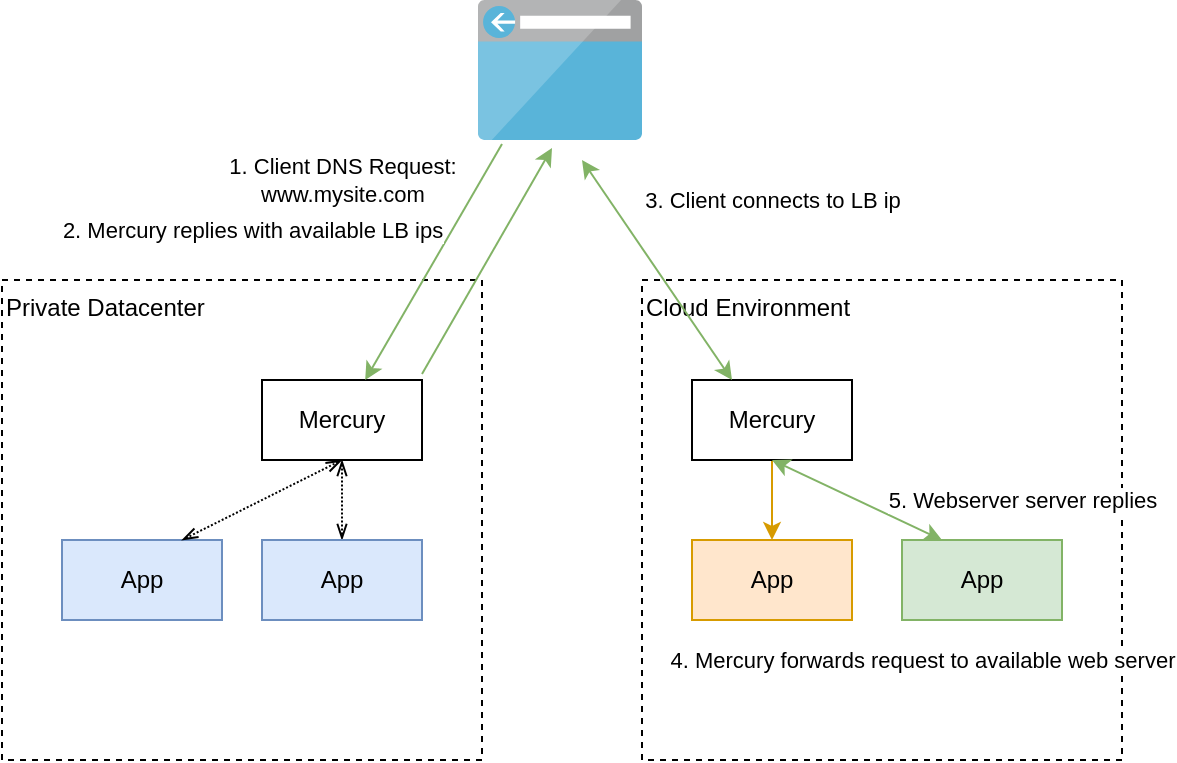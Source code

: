 <mxfile version="11.2.3" type="device" pages="1"><diagram id="uRUKFwHtK_3qIZd8yzLI" name="Page-1"><mxGraphModel dx="1265" dy="753" grid="1" gridSize="10" guides="1" tooltips="1" connect="1" arrows="1" fold="1" page="1" pageScale="1" pageWidth="850" pageHeight="1100" math="0" shadow="0"><root><mxCell id="0"/><mxCell id="1" parent="0"/><mxCell id="dOB1xVkG5QFzMGKkCmCP-13" value="" style="aspect=fixed;html=1;perimeter=none;align=center;shadow=0;dashed=0;image;fontSize=12;image=img/lib/mscae/Browser.svg;" vertex="1" parent="1"><mxGeometry x="318" y="10" width="82" height="70" as="geometry"/></mxCell><mxCell id="dOB1xVkG5QFzMGKkCmCP-8" value="Private Datacenter" style="whiteSpace=wrap;html=1;aspect=fixed;verticalAlign=top;align=left;dashed=1;" vertex="1" parent="1"><mxGeometry x="80" y="150" width="240" height="240" as="geometry"/></mxCell><mxCell id="dOB1xVkG5QFzMGKkCmCP-25" style="edgeStyle=none;rounded=0;orthogonalLoop=1;jettySize=auto;html=1;exitX=0.5;exitY=1;exitDx=0;exitDy=0;entryX=0.5;entryY=0;entryDx=0;entryDy=0;startArrow=openThin;startFill=0;dashed=1;dashPattern=1 1;endArrow=openThin;endFill=0;" edge="1" parent="1" source="dOB1xVkG5QFzMGKkCmCP-1" target="dOB1xVkG5QFzMGKkCmCP-6"><mxGeometry relative="1" as="geometry"/></mxCell><mxCell id="dOB1xVkG5QFzMGKkCmCP-1" value="Mercury" style="rounded=0;whiteSpace=wrap;html=1;" vertex="1" parent="1"><mxGeometry x="210" y="200" width="80" height="40" as="geometry"/></mxCell><mxCell id="dOB1xVkG5QFzMGKkCmCP-6" value="App" style="rounded=0;whiteSpace=wrap;html=1;fillColor=#dae8fc;strokeColor=#6c8ebf;" vertex="1" parent="1"><mxGeometry x="210" y="280" width="80" height="40" as="geometry"/></mxCell><mxCell id="dOB1xVkG5QFzMGKkCmCP-10" value="Cloud Environment" style="whiteSpace=wrap;html=1;aspect=fixed;verticalAlign=top;align=left;dashed=1;" vertex="1" parent="1"><mxGeometry x="400" y="150" width="240" height="240" as="geometry"/></mxCell><mxCell id="dOB1xVkG5QFzMGKkCmCP-18" value="&lt;div&gt;1. Client DNS Request:&lt;br&gt;www.mysite.com&lt;br&gt;&lt;/div&gt;" style="rounded=0;orthogonalLoop=1;jettySize=auto;html=1;fillColor=#d5e8d4;strokeColor=#82b366;" edge="1" parent="1" target="dOB1xVkG5QFzMGKkCmCP-1"><mxGeometry x="-0.183" y="-60" relative="1" as="geometry"><mxPoint x="330" y="82" as="sourcePoint"/><mxPoint as="offset"/></mxGeometry></mxCell><mxCell id="dOB1xVkG5QFzMGKkCmCP-14" value="App" style="rounded=0;whiteSpace=wrap;html=1;fillColor=#dae8fc;strokeColor=#6c8ebf;" vertex="1" parent="1"><mxGeometry x="110" y="280" width="80" height="40" as="geometry"/></mxCell><mxCell id="dOB1xVkG5QFzMGKkCmCP-23" value="4. Mercury forwards request to available web server" style="edgeStyle=none;rounded=0;orthogonalLoop=1;jettySize=auto;html=1;exitX=0.5;exitY=1;exitDx=0;exitDy=0;entryX=0.5;entryY=0;entryDx=0;entryDy=0;startArrow=none;startFill=0;fillColor=#ffe6cc;strokeColor=#d79b00;" edge="1" parent="1" source="dOB1xVkG5QFzMGKkCmCP-15" target="dOB1xVkG5QFzMGKkCmCP-16"><mxGeometry x="1" y="96" relative="1" as="geometry"><mxPoint x="-21" y="60" as="offset"/></mxGeometry></mxCell><mxCell id="dOB1xVkG5QFzMGKkCmCP-15" value="Mercury" style="rounded=0;whiteSpace=wrap;html=1;" vertex="1" parent="1"><mxGeometry x="425" y="200" width="80" height="40" as="geometry"/></mxCell><mxCell id="dOB1xVkG5QFzMGKkCmCP-16" value="App" style="rounded=0;whiteSpace=wrap;html=1;fillColor=#ffe6cc;strokeColor=#d79b00;" vertex="1" parent="1"><mxGeometry x="425" y="280" width="80" height="40" as="geometry"/></mxCell><mxCell id="dOB1xVkG5QFzMGKkCmCP-17" value="App" style="rounded=0;whiteSpace=wrap;html=1;fillColor=#d5e8d4;strokeColor=#82b366;" vertex="1" parent="1"><mxGeometry x="530" y="280" width="80" height="40" as="geometry"/></mxCell><mxCell id="dOB1xVkG5QFzMGKkCmCP-21" value="2. Mercury replies with available LB ips" style="rounded=0;orthogonalLoop=1;jettySize=auto;html=1;exitX=1;exitY=-0.075;exitDx=0;exitDy=0;exitPerimeter=0;fillColor=#d5e8d4;strokeColor=#82b366;" edge="1" parent="1" source="dOB1xVkG5QFzMGKkCmCP-1"><mxGeometry x="-0.692" y="110" relative="1" as="geometry"><mxPoint x="300" y="190" as="sourcePoint"/><mxPoint x="355" y="84" as="targetPoint"/><mxPoint as="offset"/></mxGeometry></mxCell><mxCell id="dOB1xVkG5QFzMGKkCmCP-22" value="3. Client connects to LB ip" style="rounded=0;orthogonalLoop=1;jettySize=auto;html=1;entryX=0.25;entryY=0;entryDx=0;entryDy=0;startArrow=classic;startFill=1;fillColor=#d5e8d4;strokeColor=#82b366;" edge="1" parent="1" target="dOB1xVkG5QFzMGKkCmCP-15"><mxGeometry x="0.052" y="67" relative="1" as="geometry"><mxPoint x="370" y="90" as="sourcePoint"/><mxPoint x="365" y="94" as="targetPoint"/><mxPoint as="offset"/></mxGeometry></mxCell><mxCell id="dOB1xVkG5QFzMGKkCmCP-27" style="edgeStyle=none;rounded=0;orthogonalLoop=1;jettySize=auto;html=1;exitX=0.5;exitY=1;exitDx=0;exitDy=0;entryX=0.75;entryY=0;entryDx=0;entryDy=0;startArrow=openThin;startFill=0;dashed=1;dashPattern=1 1;endArrow=openThin;endFill=0;" edge="1" parent="1" source="dOB1xVkG5QFzMGKkCmCP-1" target="dOB1xVkG5QFzMGKkCmCP-14"><mxGeometry relative="1" as="geometry"><mxPoint x="260" y="250" as="sourcePoint"/><mxPoint x="260" y="290" as="targetPoint"/></mxGeometry></mxCell><mxCell id="dOB1xVkG5QFzMGKkCmCP-28" value="5. Webserver server replies" style="edgeStyle=none;rounded=0;orthogonalLoop=1;jettySize=auto;html=1;exitX=0.5;exitY=1;exitDx=0;exitDy=0;entryX=0.25;entryY=0;entryDx=0;entryDy=0;startArrow=classic;startFill=1;fillColor=#d5e8d4;strokeColor=#82b366;" edge="1" parent="1" source="dOB1xVkG5QFzMGKkCmCP-15" target="dOB1xVkG5QFzMGKkCmCP-17"><mxGeometry x="1" y="45" relative="1" as="geometry"><mxPoint x="475" y="250" as="sourcePoint"/><mxPoint x="475" y="290" as="targetPoint"/><mxPoint x="21" y="21" as="offset"/></mxGeometry></mxCell></root></mxGraphModel></diagram></mxfile>